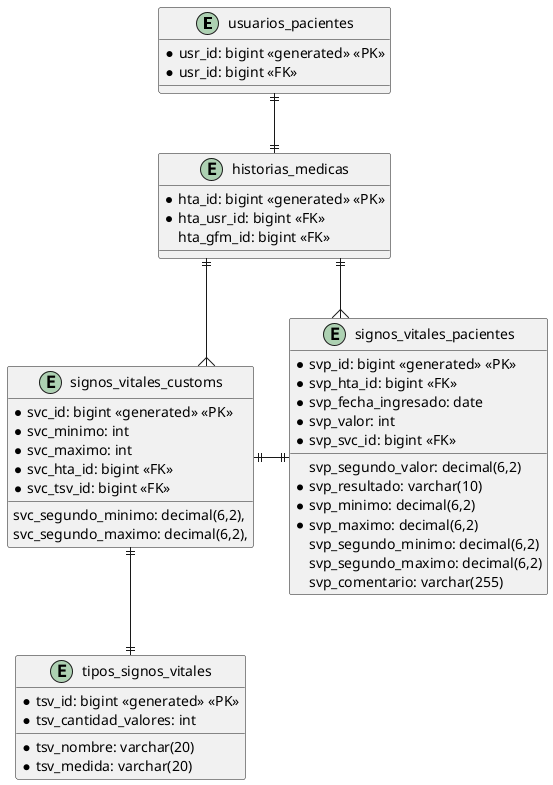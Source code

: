@startuml
skinparam linetype ortho

entity "usuarios_pacientes" as usr_pte{
    *usr_id: bigint <<generated>> <<PK>>
    *usr_id: bigint <<FK>>
}

entity "historias_medicas" as hta{
    *hta_id: bigint <<generated>> <<PK>>
    *hta_usr_id: bigint <<FK>>
    hta_gfm_id: bigint <<FK>>
}

entity "signos_vitales_pacientes" as svp{
    *svp_id: bigint <<generated>> <<PK>>
    *svp_hta_id: bigint <<FK>>
    *svp_fecha_ingresado: date
    *svp_valor: int
    svp_segundo_valor: decimal(6,2)
    *svp_resultado: varchar(10)
    *svp_svc_id: bigint <<FK>>
    *svp_minimo: decimal(6,2)
    *svp_maximo: decimal(6,2)
	svp_segundo_minimo: decimal(6,2)
    svp_segundo_maximo: decimal(6,2)
    svp_comentario: varchar(255)
}


entity "signos_vitales_customs" as svc{
    *svc_id: bigint <<generated>> <<PK>>
    *svc_minimo: int
    *svc_maximo: int
    svc_segundo_minimo: decimal(6,2),
    svc_segundo_maximo: decimal(6,2),
    *svc_hta_id: bigint <<FK>>
    *svc_tsv_id: bigint <<FK>>
}

entity "tipos_signos_vitales" as tsv{
    *tsv_id: bigint <<generated>> <<PK>>
    *tsv_nombre: varchar(20)
    *tsv_medida: varchar(20)
    *tsv_cantidad_valores: int
} 



usr_pte ||--|| hta
hta ||--{ svp
hta ||--{ svc

svp ||-left-|| svc

svc ||--|| tsv



@enduml